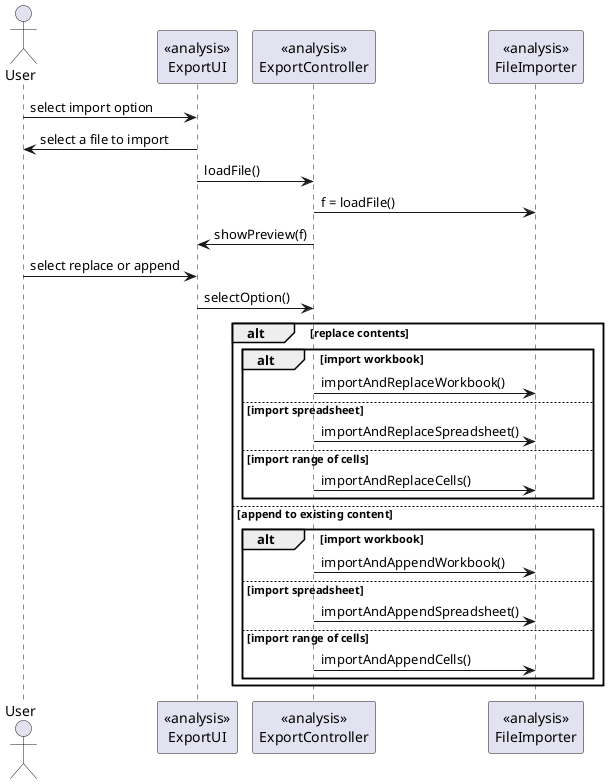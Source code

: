 @startuml doc-files/lang08_3_analysis_import.png

actor User as u
participant "<<analysis>>\nExportUI" as ui
participant "<<analysis>>\nExportController" as ctrl
participant "<<analysis>>\nFileImporter" as f

u-> ui : select import option
ui -> u: select a file to import

ui -> ctrl : loadFile()
ctrl -> f : f = loadFile()
ctrl -> ui : showPreview(f)

u -> ui : select replace or append
ui -> ctrl : selectOption()
alt replace contents
    alt import workbook
        ctrl -> f : importAndReplaceWorkbook()
    else import spreadsheet
        ctrl -> f : importAndReplaceSpreadsheet()
    else import range of cells
        ctrl -> f : importAndReplaceCells()
    end
else append to existing content
    alt import workbook
        ctrl -> f : importAndAppendWorkbook()
    else import spreadsheet
        ctrl -> f : importAndAppendSpreadsheet()
    else import range of cells
        ctrl -> f : importAndAppendCells()
    end
end

@enduml
